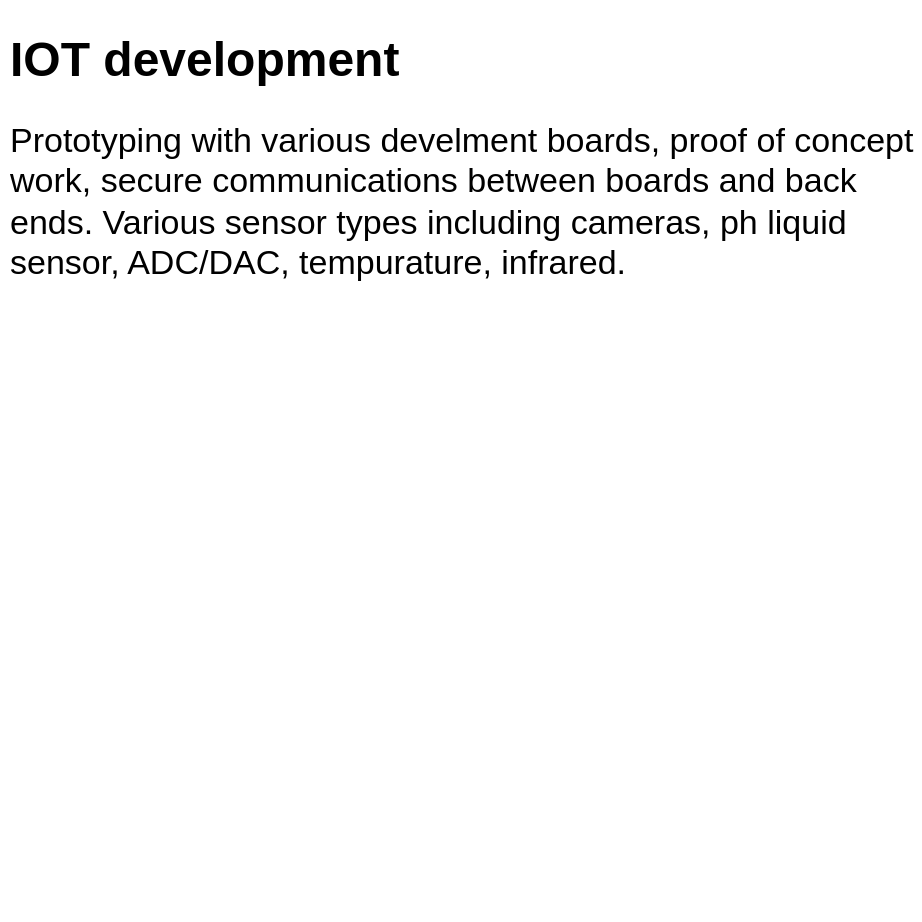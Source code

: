 <mxfile version="10.6.6" type="device"><diagram id="ZuM0Q6UQdocvE9obNfzN" name="Page-1"><mxGraphModel dx="918" dy="629" grid="1" gridSize="10" guides="1" tooltips="1" connect="1" arrows="1" fold="1" page="1" pageScale="1" pageWidth="850" pageHeight="1100" math="0" shadow="0"><root><mxCell id="0"/><mxCell id="1" parent="0"/><mxCell id="x_UDoZERV_wSK1cML7DO-1" value="&lt;h1&gt;IOT development&lt;/h1&gt;&lt;p&gt;&lt;font style=&quot;font-size: 17px&quot;&gt;Prototyping with various develment boards, proof of concept work, secure communications between boards and back ends. Various sensor types including cameras, ph liquid sensor, ADC/DAC, tempurature, infrared.&amp;nbsp;&lt;/font&gt;&lt;/p&gt;" style="text;html=1;strokeColor=none;fillColor=none;spacing=5;spacingTop=-20;whiteSpace=wrap;overflow=hidden;rounded=0;" vertex="1" parent="1"><mxGeometry x="220" y="90" width="460" height="450" as="geometry"/></mxCell></root></mxGraphModel></diagram></mxfile>